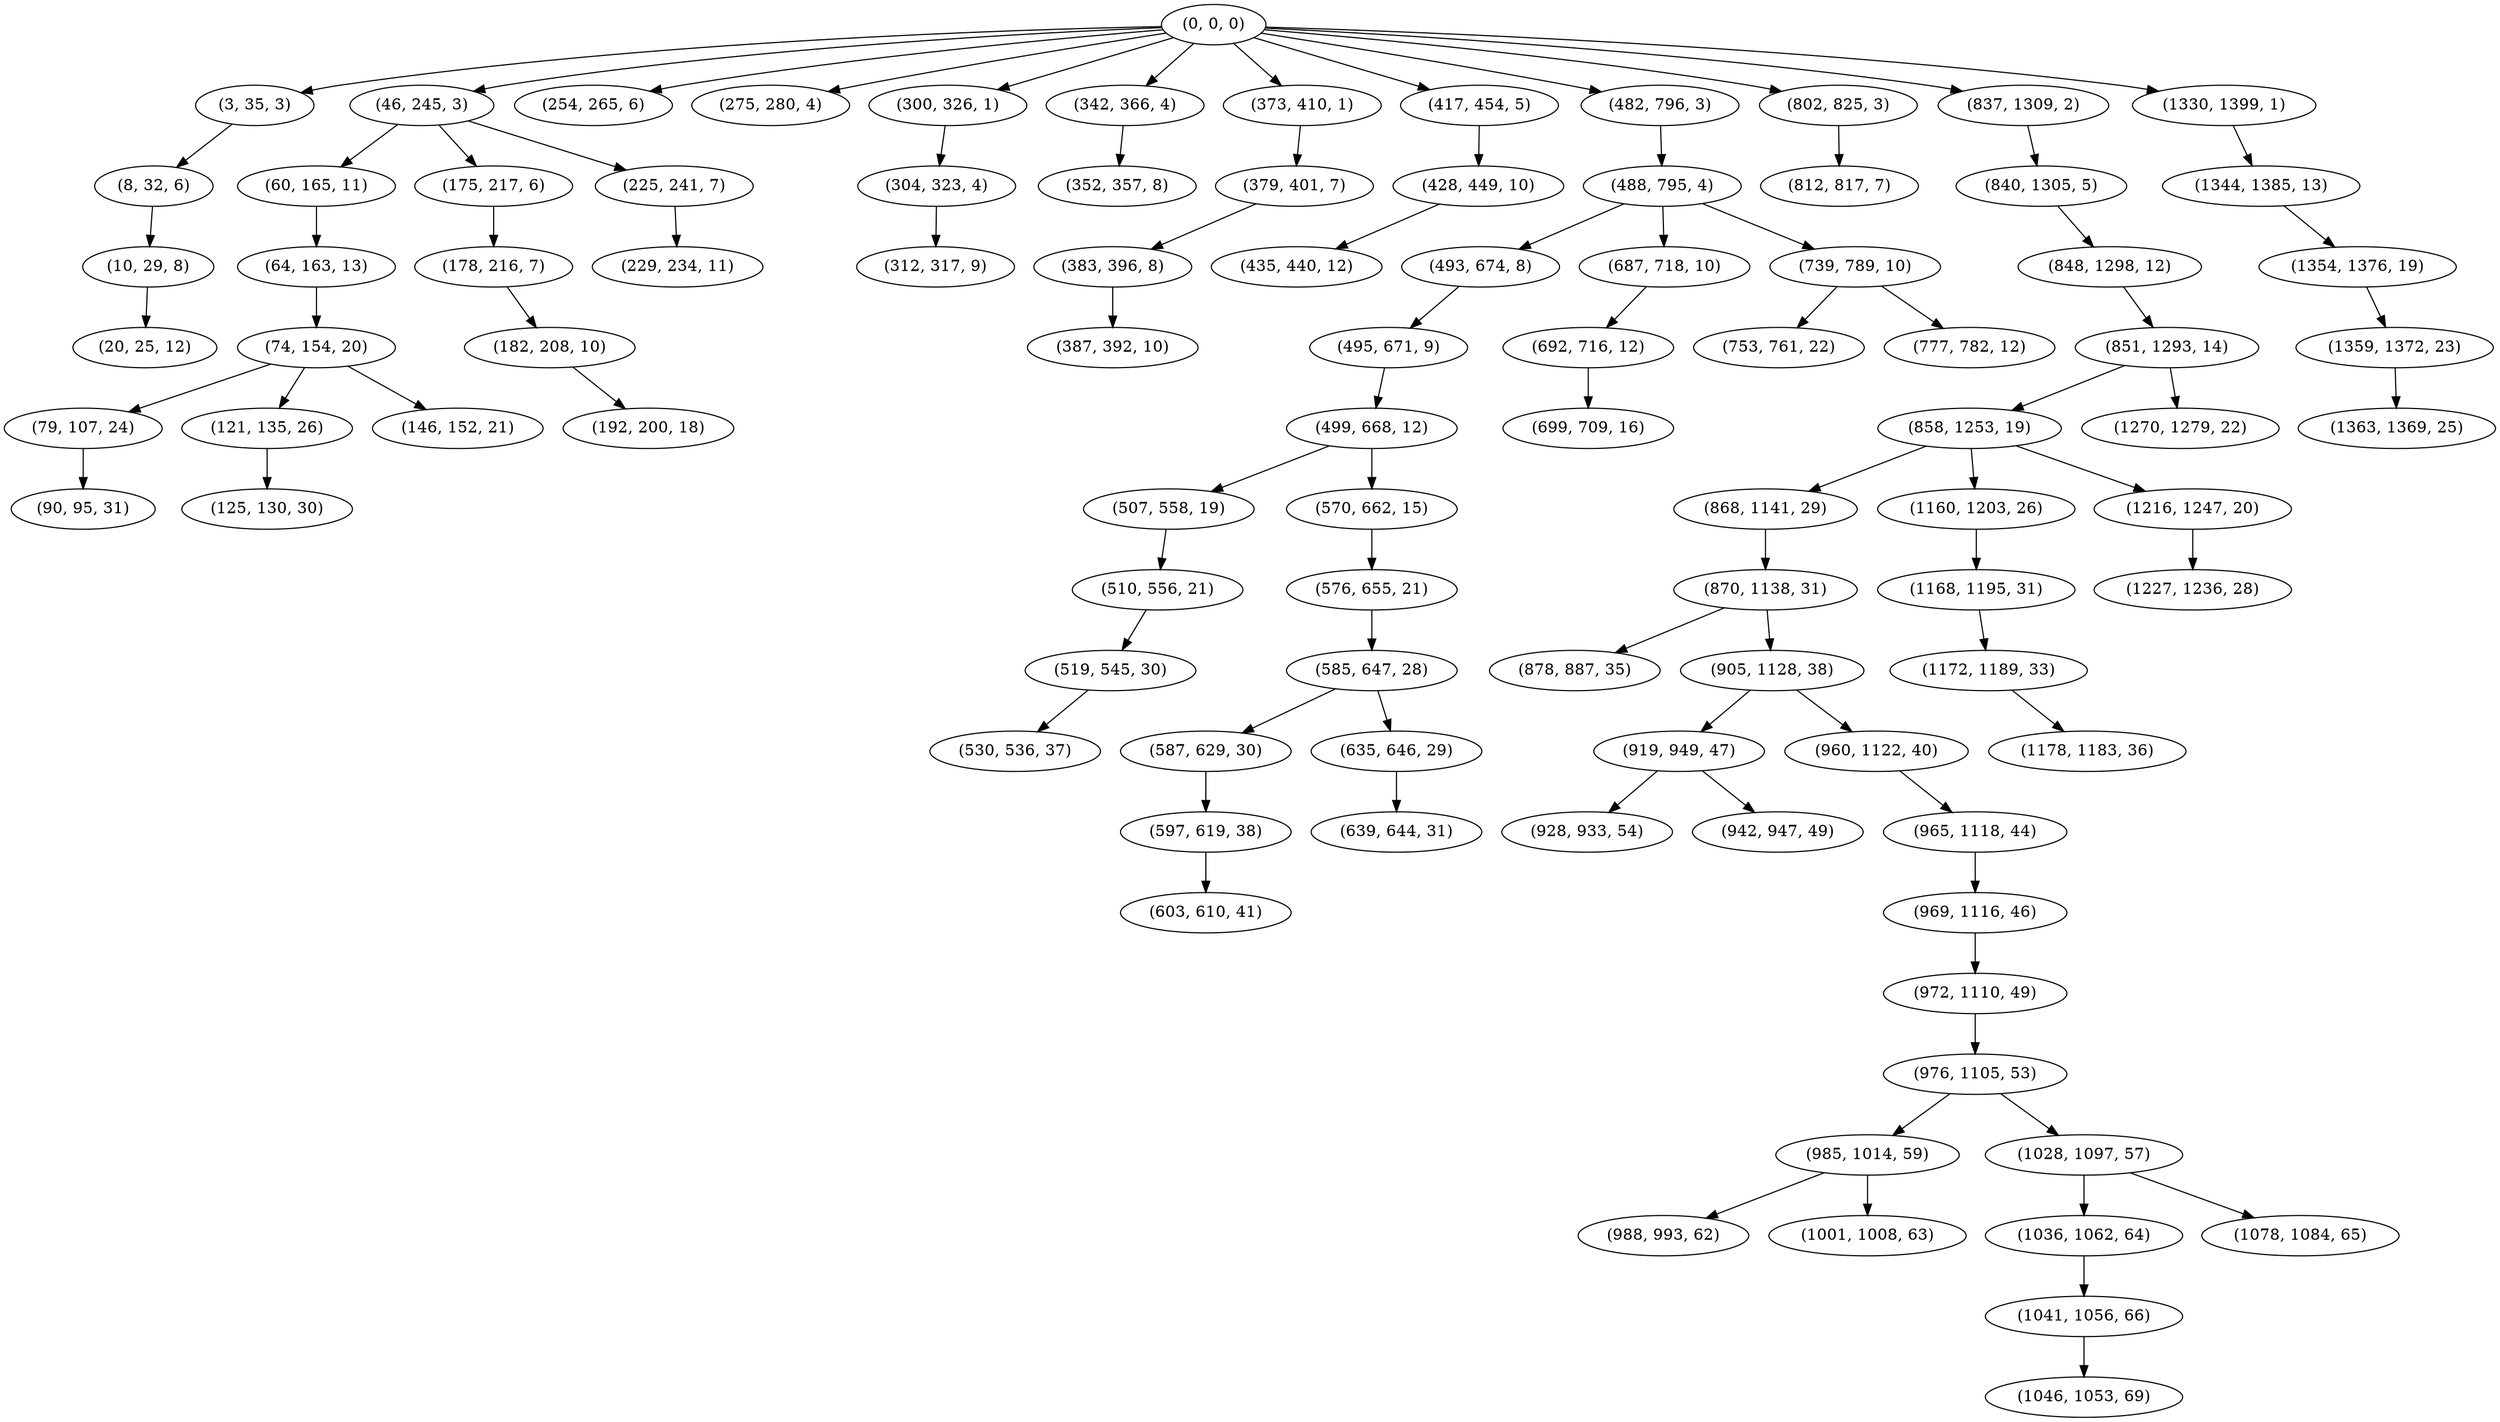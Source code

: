 digraph tree {
    "(0, 0, 0)";
    "(3, 35, 3)";
    "(8, 32, 6)";
    "(10, 29, 8)";
    "(20, 25, 12)";
    "(46, 245, 3)";
    "(60, 165, 11)";
    "(64, 163, 13)";
    "(74, 154, 20)";
    "(79, 107, 24)";
    "(90, 95, 31)";
    "(121, 135, 26)";
    "(125, 130, 30)";
    "(146, 152, 21)";
    "(175, 217, 6)";
    "(178, 216, 7)";
    "(182, 208, 10)";
    "(192, 200, 18)";
    "(225, 241, 7)";
    "(229, 234, 11)";
    "(254, 265, 6)";
    "(275, 280, 4)";
    "(300, 326, 1)";
    "(304, 323, 4)";
    "(312, 317, 9)";
    "(342, 366, 4)";
    "(352, 357, 8)";
    "(373, 410, 1)";
    "(379, 401, 7)";
    "(383, 396, 8)";
    "(387, 392, 10)";
    "(417, 454, 5)";
    "(428, 449, 10)";
    "(435, 440, 12)";
    "(482, 796, 3)";
    "(488, 795, 4)";
    "(493, 674, 8)";
    "(495, 671, 9)";
    "(499, 668, 12)";
    "(507, 558, 19)";
    "(510, 556, 21)";
    "(519, 545, 30)";
    "(530, 536, 37)";
    "(570, 662, 15)";
    "(576, 655, 21)";
    "(585, 647, 28)";
    "(587, 629, 30)";
    "(597, 619, 38)";
    "(603, 610, 41)";
    "(635, 646, 29)";
    "(639, 644, 31)";
    "(687, 718, 10)";
    "(692, 716, 12)";
    "(699, 709, 16)";
    "(739, 789, 10)";
    "(753, 761, 22)";
    "(777, 782, 12)";
    "(802, 825, 3)";
    "(812, 817, 7)";
    "(837, 1309, 2)";
    "(840, 1305, 5)";
    "(848, 1298, 12)";
    "(851, 1293, 14)";
    "(858, 1253, 19)";
    "(868, 1141, 29)";
    "(870, 1138, 31)";
    "(878, 887, 35)";
    "(905, 1128, 38)";
    "(919, 949, 47)";
    "(928, 933, 54)";
    "(942, 947, 49)";
    "(960, 1122, 40)";
    "(965, 1118, 44)";
    "(969, 1116, 46)";
    "(972, 1110, 49)";
    "(976, 1105, 53)";
    "(985, 1014, 59)";
    "(988, 993, 62)";
    "(1001, 1008, 63)";
    "(1028, 1097, 57)";
    "(1036, 1062, 64)";
    "(1041, 1056, 66)";
    "(1046, 1053, 69)";
    "(1078, 1084, 65)";
    "(1160, 1203, 26)";
    "(1168, 1195, 31)";
    "(1172, 1189, 33)";
    "(1178, 1183, 36)";
    "(1216, 1247, 20)";
    "(1227, 1236, 28)";
    "(1270, 1279, 22)";
    "(1330, 1399, 1)";
    "(1344, 1385, 13)";
    "(1354, 1376, 19)";
    "(1359, 1372, 23)";
    "(1363, 1369, 25)";
    "(0, 0, 0)" -> "(3, 35, 3)";
    "(0, 0, 0)" -> "(46, 245, 3)";
    "(0, 0, 0)" -> "(254, 265, 6)";
    "(0, 0, 0)" -> "(275, 280, 4)";
    "(0, 0, 0)" -> "(300, 326, 1)";
    "(0, 0, 0)" -> "(342, 366, 4)";
    "(0, 0, 0)" -> "(373, 410, 1)";
    "(0, 0, 0)" -> "(417, 454, 5)";
    "(0, 0, 0)" -> "(482, 796, 3)";
    "(0, 0, 0)" -> "(802, 825, 3)";
    "(0, 0, 0)" -> "(837, 1309, 2)";
    "(0, 0, 0)" -> "(1330, 1399, 1)";
    "(3, 35, 3)" -> "(8, 32, 6)";
    "(8, 32, 6)" -> "(10, 29, 8)";
    "(10, 29, 8)" -> "(20, 25, 12)";
    "(46, 245, 3)" -> "(60, 165, 11)";
    "(46, 245, 3)" -> "(175, 217, 6)";
    "(46, 245, 3)" -> "(225, 241, 7)";
    "(60, 165, 11)" -> "(64, 163, 13)";
    "(64, 163, 13)" -> "(74, 154, 20)";
    "(74, 154, 20)" -> "(79, 107, 24)";
    "(74, 154, 20)" -> "(121, 135, 26)";
    "(74, 154, 20)" -> "(146, 152, 21)";
    "(79, 107, 24)" -> "(90, 95, 31)";
    "(121, 135, 26)" -> "(125, 130, 30)";
    "(175, 217, 6)" -> "(178, 216, 7)";
    "(178, 216, 7)" -> "(182, 208, 10)";
    "(182, 208, 10)" -> "(192, 200, 18)";
    "(225, 241, 7)" -> "(229, 234, 11)";
    "(300, 326, 1)" -> "(304, 323, 4)";
    "(304, 323, 4)" -> "(312, 317, 9)";
    "(342, 366, 4)" -> "(352, 357, 8)";
    "(373, 410, 1)" -> "(379, 401, 7)";
    "(379, 401, 7)" -> "(383, 396, 8)";
    "(383, 396, 8)" -> "(387, 392, 10)";
    "(417, 454, 5)" -> "(428, 449, 10)";
    "(428, 449, 10)" -> "(435, 440, 12)";
    "(482, 796, 3)" -> "(488, 795, 4)";
    "(488, 795, 4)" -> "(493, 674, 8)";
    "(488, 795, 4)" -> "(687, 718, 10)";
    "(488, 795, 4)" -> "(739, 789, 10)";
    "(493, 674, 8)" -> "(495, 671, 9)";
    "(495, 671, 9)" -> "(499, 668, 12)";
    "(499, 668, 12)" -> "(507, 558, 19)";
    "(499, 668, 12)" -> "(570, 662, 15)";
    "(507, 558, 19)" -> "(510, 556, 21)";
    "(510, 556, 21)" -> "(519, 545, 30)";
    "(519, 545, 30)" -> "(530, 536, 37)";
    "(570, 662, 15)" -> "(576, 655, 21)";
    "(576, 655, 21)" -> "(585, 647, 28)";
    "(585, 647, 28)" -> "(587, 629, 30)";
    "(585, 647, 28)" -> "(635, 646, 29)";
    "(587, 629, 30)" -> "(597, 619, 38)";
    "(597, 619, 38)" -> "(603, 610, 41)";
    "(635, 646, 29)" -> "(639, 644, 31)";
    "(687, 718, 10)" -> "(692, 716, 12)";
    "(692, 716, 12)" -> "(699, 709, 16)";
    "(739, 789, 10)" -> "(753, 761, 22)";
    "(739, 789, 10)" -> "(777, 782, 12)";
    "(802, 825, 3)" -> "(812, 817, 7)";
    "(837, 1309, 2)" -> "(840, 1305, 5)";
    "(840, 1305, 5)" -> "(848, 1298, 12)";
    "(848, 1298, 12)" -> "(851, 1293, 14)";
    "(851, 1293, 14)" -> "(858, 1253, 19)";
    "(851, 1293, 14)" -> "(1270, 1279, 22)";
    "(858, 1253, 19)" -> "(868, 1141, 29)";
    "(858, 1253, 19)" -> "(1160, 1203, 26)";
    "(858, 1253, 19)" -> "(1216, 1247, 20)";
    "(868, 1141, 29)" -> "(870, 1138, 31)";
    "(870, 1138, 31)" -> "(878, 887, 35)";
    "(870, 1138, 31)" -> "(905, 1128, 38)";
    "(905, 1128, 38)" -> "(919, 949, 47)";
    "(905, 1128, 38)" -> "(960, 1122, 40)";
    "(919, 949, 47)" -> "(928, 933, 54)";
    "(919, 949, 47)" -> "(942, 947, 49)";
    "(960, 1122, 40)" -> "(965, 1118, 44)";
    "(965, 1118, 44)" -> "(969, 1116, 46)";
    "(969, 1116, 46)" -> "(972, 1110, 49)";
    "(972, 1110, 49)" -> "(976, 1105, 53)";
    "(976, 1105, 53)" -> "(985, 1014, 59)";
    "(976, 1105, 53)" -> "(1028, 1097, 57)";
    "(985, 1014, 59)" -> "(988, 993, 62)";
    "(985, 1014, 59)" -> "(1001, 1008, 63)";
    "(1028, 1097, 57)" -> "(1036, 1062, 64)";
    "(1028, 1097, 57)" -> "(1078, 1084, 65)";
    "(1036, 1062, 64)" -> "(1041, 1056, 66)";
    "(1041, 1056, 66)" -> "(1046, 1053, 69)";
    "(1160, 1203, 26)" -> "(1168, 1195, 31)";
    "(1168, 1195, 31)" -> "(1172, 1189, 33)";
    "(1172, 1189, 33)" -> "(1178, 1183, 36)";
    "(1216, 1247, 20)" -> "(1227, 1236, 28)";
    "(1330, 1399, 1)" -> "(1344, 1385, 13)";
    "(1344, 1385, 13)" -> "(1354, 1376, 19)";
    "(1354, 1376, 19)" -> "(1359, 1372, 23)";
    "(1359, 1372, 23)" -> "(1363, 1369, 25)";
}
